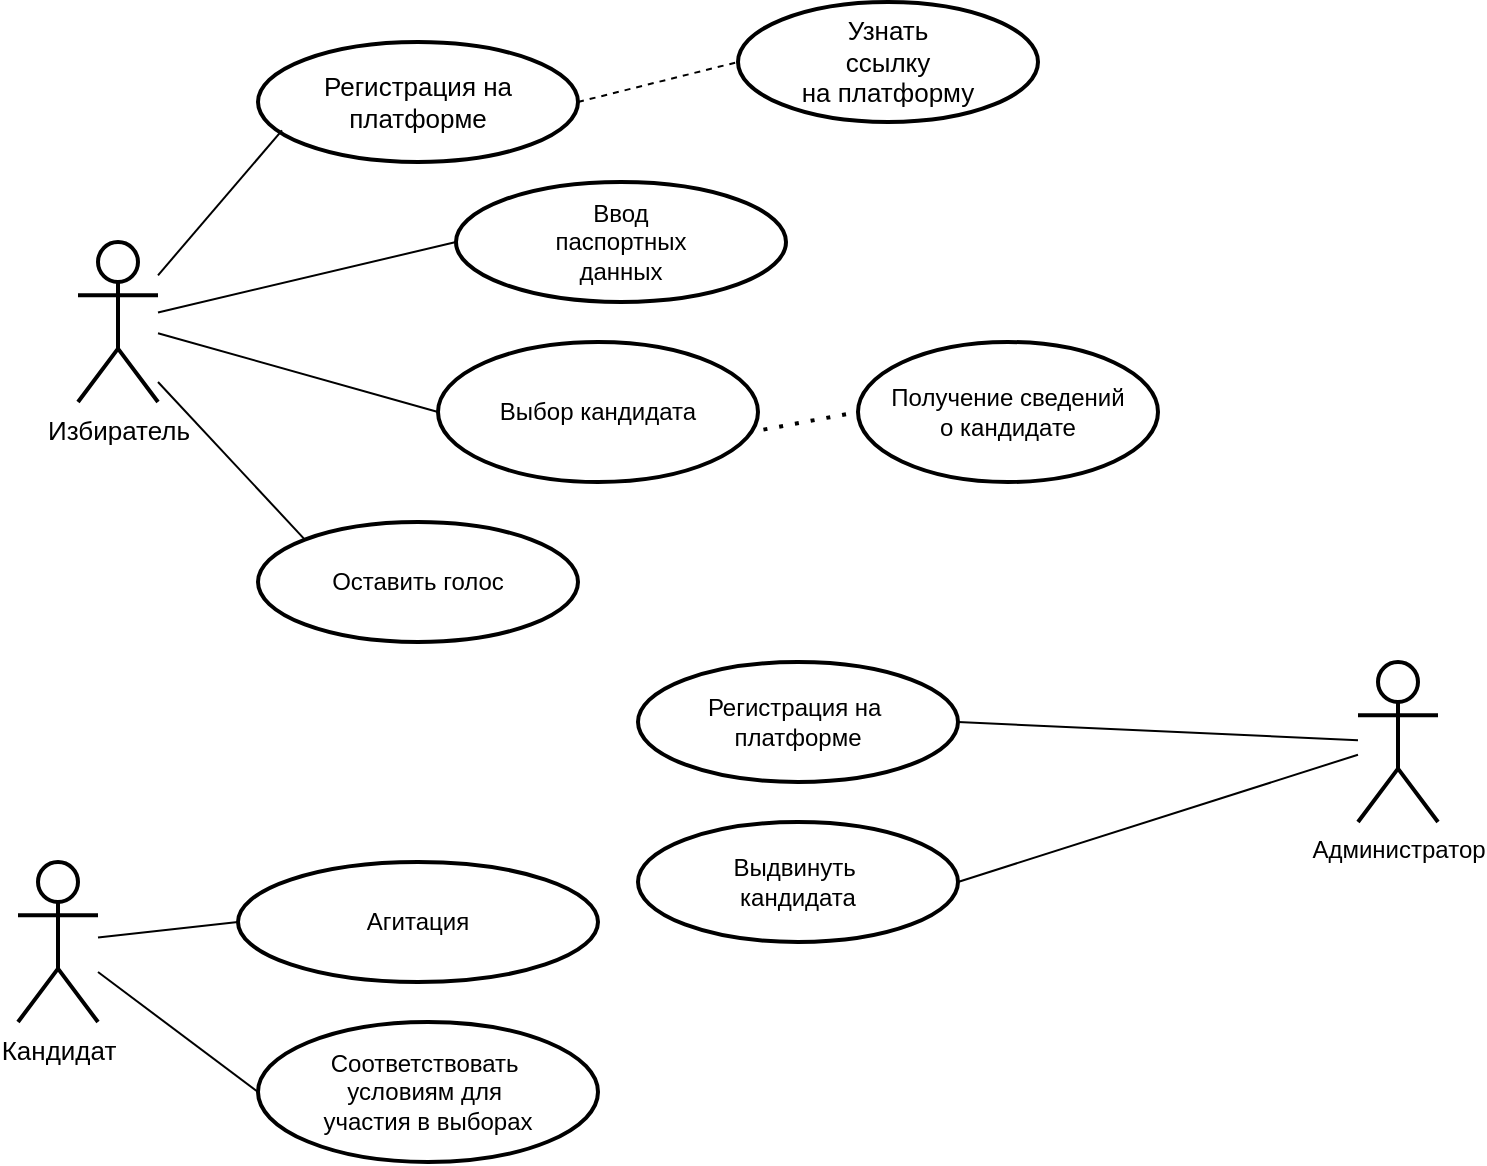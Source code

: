 <mxfile version="15.2.9" type="github"><diagram id="sKmiouq6wfwrjfkFn2ZE" name="Page-1"><mxGraphModel dx="1038" dy="617" grid="1" gridSize="10" guides="1" tooltips="1" connect="1" arrows="1" fold="1" page="1" pageScale="1" pageWidth="827" pageHeight="1169" math="0" shadow="0"><root><mxCell id="0"/><mxCell id="1" parent="0"/><mxCell id="BwjrDJ18q2-7UGY3h4X0-1" value="&lt;font style=&quot;font-size: 13px&quot;&gt;Избиратель&lt;/font&gt;" style="shape=umlActor;verticalLabelPosition=bottom;verticalAlign=top;html=1;outlineConnect=0;rotation=0;strokeWidth=2;" vertex="1" parent="1"><mxGeometry x="60" y="140" width="40" height="80" as="geometry"/></mxCell><mxCell id="BwjrDJ18q2-7UGY3h4X0-2" value="Администратор" style="shape=umlActor;verticalLabelPosition=bottom;verticalAlign=top;html=1;outlineConnect=0;strokeWidth=2;" vertex="1" parent="1"><mxGeometry x="700" y="350" width="40" height="80" as="geometry"/></mxCell><mxCell id="BwjrDJ18q2-7UGY3h4X0-5" value="&lt;font style=&quot;font-size: 13px&quot;&gt;Кандидат&lt;/font&gt;" style="shape=umlActor;verticalLabelPosition=bottom;verticalAlign=top;html=1;outlineConnect=0;strokeWidth=2;" vertex="1" parent="1"><mxGeometry x="30" y="450" width="40" height="80" as="geometry"/></mxCell><mxCell id="BwjrDJ18q2-7UGY3h4X0-8" value="&lt;font style=&quot;font-size: 13px&quot;&gt;Регистрация на&lt;br&gt;платформе&lt;/font&gt;" style="ellipse;whiteSpace=wrap;html=1;strokeWidth=2;" vertex="1" parent="1"><mxGeometry x="150" y="40" width="160" height="60" as="geometry"/></mxCell><mxCell id="BwjrDJ18q2-7UGY3h4X0-9" value="&lt;font style=&quot;font-size: 13px&quot;&gt;Узнать&lt;br&gt;&lt;font style=&quot;font-size: 13px&quot;&gt;ссылку&lt;br&gt; на платформу&lt;/font&gt;&lt;/font&gt;" style="ellipse;whiteSpace=wrap;html=1;strokeWidth=2;" vertex="1" parent="1"><mxGeometry x="390" y="20" width="150" height="60" as="geometry"/></mxCell><mxCell id="BwjrDJ18q2-7UGY3h4X0-10" value="" style="endArrow=none;dashed=1;html=1;entryX=0;entryY=0.5;entryDx=0;entryDy=0;exitX=1;exitY=0.5;exitDx=0;exitDy=0;" edge="1" parent="1" source="BwjrDJ18q2-7UGY3h4X0-8" target="BwjrDJ18q2-7UGY3h4X0-9"><mxGeometry width="50" height="50" relative="1" as="geometry"><mxPoint x="380" y="260" as="sourcePoint"/><mxPoint x="440" y="320" as="targetPoint"/></mxGeometry></mxCell><mxCell id="BwjrDJ18q2-7UGY3h4X0-12" value="Ввод&lt;br&gt;&lt;font&gt;паспортных&lt;br&gt;&lt;/font&gt;&lt;font&gt;данных&lt;/font&gt;" style="ellipse;whiteSpace=wrap;html=1;strokeWidth=2;" vertex="1" parent="1"><mxGeometry x="249" y="110" width="165" height="60" as="geometry"/></mxCell><mxCell id="BwjrDJ18q2-7UGY3h4X0-13" value="Выбор кандидата" style="ellipse;whiteSpace=wrap;html=1;strokeWidth=2;" vertex="1" parent="1"><mxGeometry x="240" y="190" width="160" height="70" as="geometry"/></mxCell><mxCell id="BwjrDJ18q2-7UGY3h4X0-15" value="Оставить голос" style="ellipse;whiteSpace=wrap;html=1;strokeWidth=2;" vertex="1" parent="1"><mxGeometry x="150" y="280" width="160" height="60" as="geometry"/></mxCell><mxCell id="BwjrDJ18q2-7UGY3h4X0-20" value="" style="endArrow=none;html=1;entryX=0.075;entryY=0.737;entryDx=0;entryDy=0;entryPerimeter=0;" edge="1" parent="1" source="BwjrDJ18q2-7UGY3h4X0-1" target="BwjrDJ18q2-7UGY3h4X0-8"><mxGeometry width="50" height="50" relative="1" as="geometry"><mxPoint x="390" y="360" as="sourcePoint"/><mxPoint x="440" y="310" as="targetPoint"/></mxGeometry></mxCell><mxCell id="BwjrDJ18q2-7UGY3h4X0-21" value="" style="endArrow=none;html=1;entryX=0;entryY=0.5;entryDx=0;entryDy=0;" edge="1" parent="1" source="BwjrDJ18q2-7UGY3h4X0-1" target="BwjrDJ18q2-7UGY3h4X0-12"><mxGeometry width="50" height="50" relative="1" as="geometry"><mxPoint x="390" y="360" as="sourcePoint"/><mxPoint x="440" y="310" as="targetPoint"/></mxGeometry></mxCell><mxCell id="BwjrDJ18q2-7UGY3h4X0-22" value="" style="endArrow=none;html=1;entryX=0;entryY=0.5;entryDx=0;entryDy=0;" edge="1" parent="1" source="BwjrDJ18q2-7UGY3h4X0-1" target="BwjrDJ18q2-7UGY3h4X0-13"><mxGeometry width="50" height="50" relative="1" as="geometry"><mxPoint x="390" y="360" as="sourcePoint"/><mxPoint x="440" y="310" as="targetPoint"/></mxGeometry></mxCell><mxCell id="BwjrDJ18q2-7UGY3h4X0-23" value="" style="endArrow=none;html=1;entryX=0;entryY=0;entryDx=0;entryDy=0;" edge="1" parent="1" target="BwjrDJ18q2-7UGY3h4X0-15"><mxGeometry width="50" height="50" relative="1" as="geometry"><mxPoint x="100" y="210" as="sourcePoint"/><mxPoint x="440" y="310" as="targetPoint"/></mxGeometry></mxCell><mxCell id="BwjrDJ18q2-7UGY3h4X0-24" value="Получение сведений&lt;br&gt;&lt;font&gt;о кандидате&lt;/font&gt;" style="ellipse;whiteSpace=wrap;html=1;strokeWidth=2;" vertex="1" parent="1"><mxGeometry x="450" y="190" width="150" height="70" as="geometry"/></mxCell><mxCell id="BwjrDJ18q2-7UGY3h4X0-25" value="" style="endArrow=none;dashed=1;html=1;dashPattern=1 3;strokeWidth=2;exitX=1.017;exitY=0.626;exitDx=0;exitDy=0;exitPerimeter=0;entryX=0;entryY=0.5;entryDx=0;entryDy=0;" edge="1" parent="1" source="BwjrDJ18q2-7UGY3h4X0-13" target="BwjrDJ18q2-7UGY3h4X0-24"><mxGeometry width="50" height="50" relative="1" as="geometry"><mxPoint x="390" y="350" as="sourcePoint"/><mxPoint x="440" y="300" as="targetPoint"/></mxGeometry></mxCell><mxCell id="BwjrDJ18q2-7UGY3h4X0-27" value="Регистрация на&amp;nbsp;&lt;br&gt;&lt;font&gt;платформе&lt;/font&gt;" style="ellipse;whiteSpace=wrap;html=1;strokeWidth=2;" vertex="1" parent="1"><mxGeometry x="340" y="350" width="160" height="60" as="geometry"/></mxCell><mxCell id="BwjrDJ18q2-7UGY3h4X0-28" value="Выдвинуть&amp;nbsp;&lt;br&gt;&lt;font&gt;кандидата&lt;/font&gt;" style="ellipse;whiteSpace=wrap;html=1;strokeWidth=2;" vertex="1" parent="1"><mxGeometry x="340" y="430" width="160" height="60" as="geometry"/></mxCell><mxCell id="BwjrDJ18q2-7UGY3h4X0-29" value="" style="endArrow=none;html=1;entryX=1;entryY=0.5;entryDx=0;entryDy=0;" edge="1" parent="1" source="BwjrDJ18q2-7UGY3h4X0-2" target="BwjrDJ18q2-7UGY3h4X0-27"><mxGeometry width="50" height="50" relative="1" as="geometry"><mxPoint x="390" y="530" as="sourcePoint"/><mxPoint x="350" y="410" as="targetPoint"/></mxGeometry></mxCell><mxCell id="BwjrDJ18q2-7UGY3h4X0-30" value="" style="endArrow=none;html=1;entryX=1;entryY=0.5;entryDx=0;entryDy=0;" edge="1" parent="1" source="BwjrDJ18q2-7UGY3h4X0-2" target="BwjrDJ18q2-7UGY3h4X0-28"><mxGeometry width="50" height="50" relative="1" as="geometry"><mxPoint x="390" y="530" as="sourcePoint"/><mxPoint x="440" y="480" as="targetPoint"/></mxGeometry></mxCell><mxCell id="BwjrDJ18q2-7UGY3h4X0-31" value="Агитация" style="ellipse;whiteSpace=wrap;html=1;strokeWidth=2;" vertex="1" parent="1"><mxGeometry x="140" y="450" width="180" height="60" as="geometry"/></mxCell><mxCell id="BwjrDJ18q2-7UGY3h4X0-32" value="" style="endArrow=none;html=1;entryX=0;entryY=0.5;entryDx=0;entryDy=0;" edge="1" parent="1" source="BwjrDJ18q2-7UGY3h4X0-5" target="BwjrDJ18q2-7UGY3h4X0-31"><mxGeometry width="50" height="50" relative="1" as="geometry"><mxPoint x="390" y="530" as="sourcePoint"/><mxPoint x="440" y="480" as="targetPoint"/></mxGeometry></mxCell><mxCell id="BwjrDJ18q2-7UGY3h4X0-33" value="Соответствовать&amp;nbsp;&lt;br&gt;&lt;font&gt;условиям для&amp;nbsp;&lt;br&gt;&lt;/font&gt;&lt;font&gt;участия в выборах&lt;/font&gt;" style="ellipse;whiteSpace=wrap;html=1;strokeWidth=2;" vertex="1" parent="1"><mxGeometry x="150" y="530" width="170" height="70" as="geometry"/></mxCell><mxCell id="BwjrDJ18q2-7UGY3h4X0-34" value="" style="endArrow=none;html=1;entryX=0;entryY=0.5;entryDx=0;entryDy=0;" edge="1" parent="1" source="BwjrDJ18q2-7UGY3h4X0-5" target="BwjrDJ18q2-7UGY3h4X0-33"><mxGeometry width="50" height="50" relative="1" as="geometry"><mxPoint x="390" y="530" as="sourcePoint"/><mxPoint x="440" y="480" as="targetPoint"/></mxGeometry></mxCell></root></mxGraphModel></diagram></mxfile>